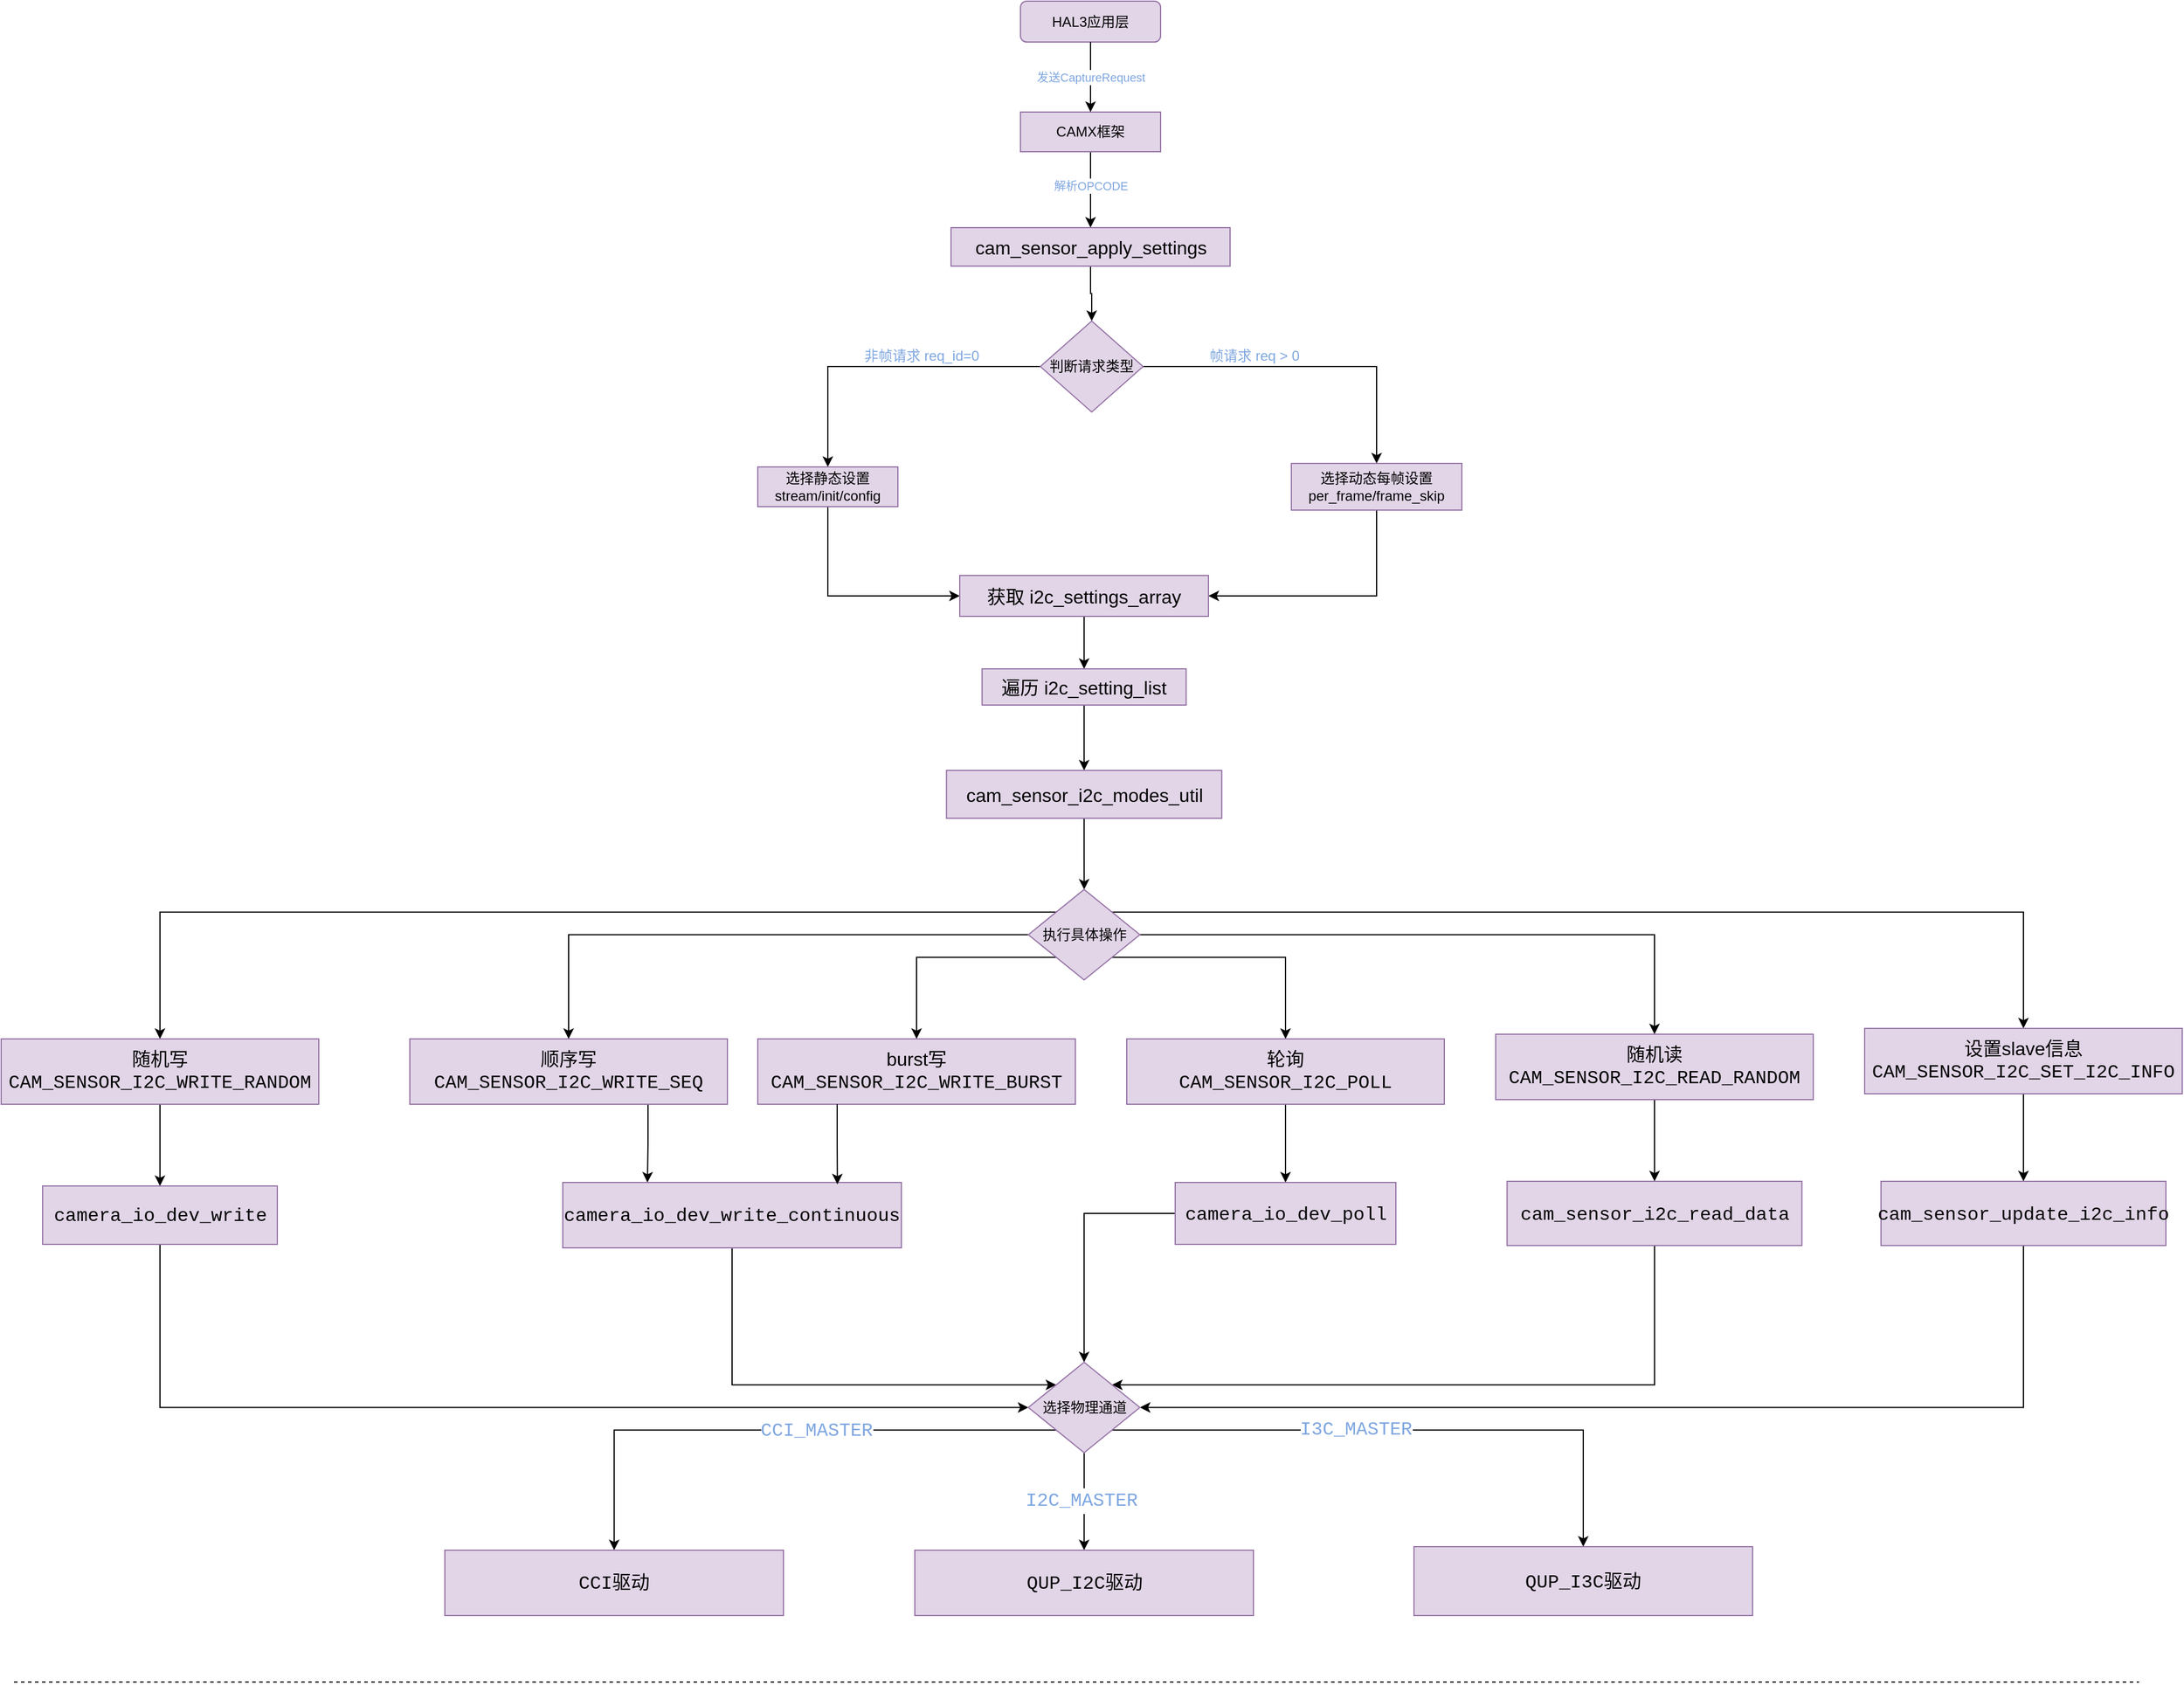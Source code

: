 <mxfile version="28.2.7">
  <diagram name="Page-1" id="c7558073-3199-34d8-9f00-42111426c3f3">
    <mxGraphModel dx="3293" dy="1447" grid="0" gridSize="10" guides="1" tooltips="1" connect="1" arrows="1" fold="1" page="0" pageScale="1" pageWidth="826" pageHeight="1169" background="none" math="0" shadow="0">
      <root>
        <mxCell id="0" />
        <mxCell id="1" parent="0" />
        <mxCell id="vUThGQG-6GFtNtN1PETl-96" value="HAL3应用层" style="rounded=1;whiteSpace=wrap;html=1;fillColor=#e1d5e7;strokeColor=#9673a6;" vertex="1" parent="1">
          <mxGeometry x="144" y="156" width="120" height="35" as="geometry" />
        </mxCell>
        <mxCell id="vUThGQG-6GFtNtN1PETl-111" value="" style="edgeStyle=orthogonalEdgeStyle;rounded=0;orthogonalLoop=1;jettySize=auto;html=1;" edge="1" parent="1" source="vUThGQG-6GFtNtN1PETl-99" target="vUThGQG-6GFtNtN1PETl-110">
          <mxGeometry relative="1" as="geometry" />
        </mxCell>
        <mxCell id="vUThGQG-6GFtNtN1PETl-112" value="&lt;font style=&quot;font-size: 10px; color: rgb(126, 166, 224);&quot;&gt;解析OPCODE&lt;/font&gt;" style="edgeLabel;html=1;align=center;verticalAlign=middle;resizable=0;points=[];" vertex="1" connectable="0" parent="vUThGQG-6GFtNtN1PETl-111">
          <mxGeometry x="-0.039" relative="1" as="geometry">
            <mxPoint y="-2" as="offset" />
          </mxGeometry>
        </mxCell>
        <mxCell id="vUThGQG-6GFtNtN1PETl-99" value="CAMX框架" style="whiteSpace=wrap;html=1;fillColor=#e1d5e7;strokeColor=#9673a6;rounded=0;" vertex="1" parent="1">
          <mxGeometry x="144" y="251" width="120" height="34" as="geometry" />
        </mxCell>
        <mxCell id="vUThGQG-6GFtNtN1PETl-102" value="" style="endArrow=classic;html=1;rounded=0;entryX=0.5;entryY=0;entryDx=0;entryDy=0;exitX=0.5;exitY=1;exitDx=0;exitDy=0;" edge="1" parent="1" source="vUThGQG-6GFtNtN1PETl-96" target="vUThGQG-6GFtNtN1PETl-99">
          <mxGeometry relative="1" as="geometry">
            <mxPoint x="220" y="216" as="sourcePoint" />
            <mxPoint x="380" y="216" as="targetPoint" />
          </mxGeometry>
        </mxCell>
        <mxCell id="vUThGQG-6GFtNtN1PETl-103" value="&lt;font style=&quot;font-size: 10px; color: rgb(126, 166, 224);&quot;&gt;发送CaptureRequest&lt;/font&gt;" style="edgeLabel;resizable=0;html=1;;align=center;verticalAlign=middle;" connectable="0" vertex="1" parent="vUThGQG-6GFtNtN1PETl-102">
          <mxGeometry relative="1" as="geometry" />
        </mxCell>
        <mxCell id="vUThGQG-6GFtNtN1PETl-115" value="" style="edgeStyle=orthogonalEdgeStyle;rounded=0;orthogonalLoop=1;jettySize=auto;html=1;" edge="1" parent="1" source="vUThGQG-6GFtNtN1PETl-110" target="vUThGQG-6GFtNtN1PETl-114">
          <mxGeometry relative="1" as="geometry" />
        </mxCell>
        <mxCell id="vUThGQG-6GFtNtN1PETl-110" value="&lt;div style=&quot;font-size: 16px; line-height: 22px; white-space: pre;&quot;&gt;&lt;font face=&quot;Helvetica&quot; style=&quot;color: rgb(0, 0, 0);&quot;&gt;cam_sensor_apply_settings&lt;/font&gt;&lt;/div&gt;" style="whiteSpace=wrap;html=1;fillColor=#e1d5e7;strokeColor=#9673a6;rounded=0;" vertex="1" parent="1">
          <mxGeometry x="84.5" y="350" width="239" height="33" as="geometry" />
        </mxCell>
        <mxCell id="vUThGQG-6GFtNtN1PETl-124" style="edgeStyle=orthogonalEdgeStyle;rounded=0;orthogonalLoop=1;jettySize=auto;html=1;entryX=0.5;entryY=0;entryDx=0;entryDy=0;exitX=0;exitY=0.5;exitDx=0;exitDy=0;" edge="1" parent="1" source="vUThGQG-6GFtNtN1PETl-114" target="vUThGQG-6GFtNtN1PETl-117">
          <mxGeometry relative="1" as="geometry" />
        </mxCell>
        <mxCell id="vUThGQG-6GFtNtN1PETl-182" value="&lt;span&gt;&lt;font style=&quot;color: rgb(126, 166, 224); font-size: 12px;&quot;&gt;非帧请求 req_id=0&lt;/font&gt;&lt;/span&gt;" style="edgeLabel;html=1;align=center;verticalAlign=middle;resizable=0;points=[];" vertex="1" connectable="0" parent="vUThGQG-6GFtNtN1PETl-124">
          <mxGeometry x="-0.147" relative="1" as="geometry">
            <mxPoint x="12" y="-9" as="offset" />
          </mxGeometry>
        </mxCell>
        <mxCell id="vUThGQG-6GFtNtN1PETl-190" style="edgeStyle=orthogonalEdgeStyle;rounded=0;orthogonalLoop=1;jettySize=auto;html=1;entryX=0.5;entryY=0;entryDx=0;entryDy=0;" edge="1" parent="1" source="vUThGQG-6GFtNtN1PETl-114" target="vUThGQG-6GFtNtN1PETl-118">
          <mxGeometry relative="1" as="geometry" />
        </mxCell>
        <mxCell id="vUThGQG-6GFtNtN1PETl-114" value="&lt;font&gt;判断请求类型&lt;/font&gt;" style="rhombus;whiteSpace=wrap;html=1;fillColor=#e1d5e7;strokeColor=#9673a6;rounded=0;" vertex="1" parent="1">
          <mxGeometry x="161" y="430" width="88" height="78" as="geometry" />
        </mxCell>
        <mxCell id="vUThGQG-6GFtNtN1PETl-130" style="edgeStyle=orthogonalEdgeStyle;rounded=0;orthogonalLoop=1;jettySize=auto;html=1;entryX=0;entryY=0.5;entryDx=0;entryDy=0;" edge="1" parent="1" source="vUThGQG-6GFtNtN1PETl-117" target="vUThGQG-6GFtNtN1PETl-129">
          <mxGeometry relative="1" as="geometry">
            <Array as="points">
              <mxPoint x="-21" y="665" />
            </Array>
          </mxGeometry>
        </mxCell>
        <mxCell id="vUThGQG-6GFtNtN1PETl-117" value="选择静态设置&lt;div&gt;stream/init/config&lt;/div&gt;" style="whiteSpace=wrap;html=1;fillColor=#e1d5e7;strokeColor=#9673a6;rounded=0;" vertex="1" parent="1">
          <mxGeometry x="-81" y="555" width="120" height="34" as="geometry" />
        </mxCell>
        <mxCell id="vUThGQG-6GFtNtN1PETl-191" style="edgeStyle=orthogonalEdgeStyle;rounded=0;orthogonalLoop=1;jettySize=auto;html=1;entryX=1;entryY=0.5;entryDx=0;entryDy=0;exitX=0.5;exitY=1;exitDx=0;exitDy=0;" edge="1" parent="1" source="vUThGQG-6GFtNtN1PETl-118" target="vUThGQG-6GFtNtN1PETl-129">
          <mxGeometry relative="1" as="geometry" />
        </mxCell>
        <mxCell id="vUThGQG-6GFtNtN1PETl-118" value="选择动态每帧设置&lt;div&gt;per_frame/frame_skip&lt;/div&gt;" style="whiteSpace=wrap;html=1;fillColor=#e1d5e7;strokeColor=#9673a6;rounded=0;" vertex="1" parent="1">
          <mxGeometry x="376" y="552" width="146" height="40" as="geometry" />
        </mxCell>
        <mxCell id="vUThGQG-6GFtNtN1PETl-133" value="" style="edgeStyle=orthogonalEdgeStyle;rounded=0;orthogonalLoop=1;jettySize=auto;html=1;" edge="1" parent="1" source="vUThGQG-6GFtNtN1PETl-129" target="vUThGQG-6GFtNtN1PETl-132">
          <mxGeometry relative="1" as="geometry" />
        </mxCell>
        <mxCell id="vUThGQG-6GFtNtN1PETl-129" value="&lt;div style=&quot;font-size: 16px; line-height: 22px; white-space: pre;&quot;&gt;获取 i2c_settings_array&lt;/div&gt;" style="whiteSpace=wrap;html=1;fillColor=#e1d5e7;strokeColor=#9673a6;rounded=0;" vertex="1" parent="1">
          <mxGeometry x="92" y="648" width="213" height="35" as="geometry" />
        </mxCell>
        <mxCell id="vUThGQG-6GFtNtN1PETl-135" value="" style="edgeStyle=orthogonalEdgeStyle;rounded=0;orthogonalLoop=1;jettySize=auto;html=1;" edge="1" parent="1" source="vUThGQG-6GFtNtN1PETl-132" target="vUThGQG-6GFtNtN1PETl-134">
          <mxGeometry relative="1" as="geometry" />
        </mxCell>
        <mxCell id="vUThGQG-6GFtNtN1PETl-132" value="&lt;font style=&quot;font-size: 16px;&quot;&gt;遍历 i2c_setting_list&lt;/font&gt;" style="whiteSpace=wrap;html=1;fillColor=#e1d5e7;strokeColor=#9673a6;rounded=0;" vertex="1" parent="1">
          <mxGeometry x="111.13" y="728" width="174.75" height="31" as="geometry" />
        </mxCell>
        <mxCell id="vUThGQG-6GFtNtN1PETl-137" value="" style="edgeStyle=orthogonalEdgeStyle;rounded=0;orthogonalLoop=1;jettySize=auto;html=1;" edge="1" parent="1" source="vUThGQG-6GFtNtN1PETl-134" target="vUThGQG-6GFtNtN1PETl-136">
          <mxGeometry relative="1" as="geometry" />
        </mxCell>
        <mxCell id="vUThGQG-6GFtNtN1PETl-134" value="&lt;font style=&quot;font-size: 16px;&quot;&gt;cam_sensor_i2c_modes_util&lt;/font&gt;" style="whiteSpace=wrap;html=1;fillColor=#e1d5e7;strokeColor=#9673a6;rounded=0;" vertex="1" parent="1">
          <mxGeometry x="80.63" y="815" width="235.75" height="41" as="geometry" />
        </mxCell>
        <mxCell id="vUThGQG-6GFtNtN1PETl-141" style="edgeStyle=orthogonalEdgeStyle;rounded=0;orthogonalLoop=1;jettySize=auto;html=1;exitX=0;exitY=0;exitDx=0;exitDy=0;entryX=0.5;entryY=0;entryDx=0;entryDy=0;" edge="1" parent="1" source="vUThGQG-6GFtNtN1PETl-136" target="vUThGQG-6GFtNtN1PETl-140">
          <mxGeometry relative="1" as="geometry" />
        </mxCell>
        <mxCell id="vUThGQG-6GFtNtN1PETl-143" style="edgeStyle=orthogonalEdgeStyle;rounded=0;orthogonalLoop=1;jettySize=auto;html=1;exitX=0;exitY=0.5;exitDx=0;exitDy=0;entryX=0.5;entryY=0;entryDx=0;entryDy=0;" edge="1" parent="1" source="vUThGQG-6GFtNtN1PETl-136" target="vUThGQG-6GFtNtN1PETl-142">
          <mxGeometry relative="1" as="geometry" />
        </mxCell>
        <mxCell id="vUThGQG-6GFtNtN1PETl-145" style="edgeStyle=orthogonalEdgeStyle;rounded=0;orthogonalLoop=1;jettySize=auto;html=1;exitX=0;exitY=1;exitDx=0;exitDy=0;entryX=0.5;entryY=0;entryDx=0;entryDy=0;" edge="1" parent="1" source="vUThGQG-6GFtNtN1PETl-136" target="vUThGQG-6GFtNtN1PETl-144">
          <mxGeometry relative="1" as="geometry">
            <Array as="points">
              <mxPoint x="55" y="975" />
            </Array>
          </mxGeometry>
        </mxCell>
        <mxCell id="vUThGQG-6GFtNtN1PETl-161" style="edgeStyle=orthogonalEdgeStyle;rounded=0;orthogonalLoop=1;jettySize=auto;html=1;exitX=1;exitY=1;exitDx=0;exitDy=0;entryX=0.5;entryY=0;entryDx=0;entryDy=0;" edge="1" parent="1" source="vUThGQG-6GFtNtN1PETl-136" target="vUThGQG-6GFtNtN1PETl-146">
          <mxGeometry relative="1" as="geometry">
            <Array as="points">
              <mxPoint x="371" y="975" />
            </Array>
          </mxGeometry>
        </mxCell>
        <mxCell id="vUThGQG-6GFtNtN1PETl-162" style="edgeStyle=orthogonalEdgeStyle;rounded=0;orthogonalLoop=1;jettySize=auto;html=1;entryX=0.5;entryY=0;entryDx=0;entryDy=0;" edge="1" parent="1" source="vUThGQG-6GFtNtN1PETl-136" target="vUThGQG-6GFtNtN1PETl-147">
          <mxGeometry relative="1" as="geometry" />
        </mxCell>
        <mxCell id="vUThGQG-6GFtNtN1PETl-163" style="edgeStyle=orthogonalEdgeStyle;rounded=0;orthogonalLoop=1;jettySize=auto;html=1;exitX=1;exitY=0;exitDx=0;exitDy=0;" edge="1" parent="1" source="vUThGQG-6GFtNtN1PETl-136" target="vUThGQG-6GFtNtN1PETl-148">
          <mxGeometry relative="1" as="geometry" />
        </mxCell>
        <mxCell id="vUThGQG-6GFtNtN1PETl-136" value="执行具体操作" style="rhombus;whiteSpace=wrap;html=1;fillColor=#e1d5e7;strokeColor=#9673a6;rounded=0;" vertex="1" parent="1">
          <mxGeometry x="150.75" y="917" width="95.5" height="77.5" as="geometry" />
        </mxCell>
        <mxCell id="vUThGQG-6GFtNtN1PETl-150" value="" style="edgeStyle=orthogonalEdgeStyle;rounded=0;orthogonalLoop=1;jettySize=auto;html=1;" edge="1" parent="1" source="vUThGQG-6GFtNtN1PETl-140" target="vUThGQG-6GFtNtN1PETl-149">
          <mxGeometry relative="1" as="geometry" />
        </mxCell>
        <mxCell id="vUThGQG-6GFtNtN1PETl-140" value="&lt;font style=&quot;font-size: 16px;&quot;&gt;随机写&lt;/font&gt;&lt;div&gt;&lt;font style=&quot;font-size: 16px; color: rgb(0, 0, 0);&quot;&gt;&lt;div style=&quot;font-family: Consolas, &amp;quot;Courier New&amp;quot;, monospace; line-height: 22px; white-space: pre;&quot;&gt;&lt;span&gt;CAM_SENSOR_I2C_WRITE_RANDOM&lt;/span&gt;&lt;/div&gt;&lt;/font&gt;&lt;/div&gt;" style="whiteSpace=wrap;html=1;fillColor=#e1d5e7;strokeColor=#9673a6;rounded=0;" vertex="1" parent="1">
          <mxGeometry x="-729" y="1045" width="272" height="56" as="geometry" />
        </mxCell>
        <mxCell id="vUThGQG-6GFtNtN1PETl-153" style="edgeStyle=orthogonalEdgeStyle;rounded=0;orthogonalLoop=1;jettySize=auto;html=1;exitX=0.75;exitY=1;exitDx=0;exitDy=0;entryX=0.25;entryY=0;entryDx=0;entryDy=0;" edge="1" parent="1" source="vUThGQG-6GFtNtN1PETl-142" target="vUThGQG-6GFtNtN1PETl-151">
          <mxGeometry relative="1" as="geometry" />
        </mxCell>
        <mxCell id="vUThGQG-6GFtNtN1PETl-142" value="&lt;span style=&quot;font-size: 16px;&quot;&gt;顺序写&lt;/span&gt;&lt;div&gt;&lt;div style=&quot;font-family: Consolas, &amp;quot;Courier New&amp;quot;, monospace; font-size: 16px; line-height: 22px; white-space: pre;&quot;&gt;&lt;span&gt;&lt;font style=&quot;color: rgb(0, 0, 0);&quot;&gt;CAM_SENSOR_I2C_WRITE_SEQ&lt;/font&gt;&lt;/span&gt;&lt;/div&gt;&lt;/div&gt;" style="whiteSpace=wrap;html=1;fillColor=#e1d5e7;strokeColor=#9673a6;rounded=0;" vertex="1" parent="1">
          <mxGeometry x="-379" y="1045" width="272" height="56" as="geometry" />
        </mxCell>
        <mxCell id="vUThGQG-6GFtNtN1PETl-144" value="&lt;span style=&quot;font-size: 16px;&quot;&gt;burst写&lt;/span&gt;&lt;div&gt;&lt;div style=&quot;font-family: Consolas, &amp;quot;Courier New&amp;quot;, monospace; font-size: 16px; line-height: 22px; white-space: pre;&quot;&gt;&lt;span&gt;&lt;font style=&quot;color: rgb(0, 0, 0);&quot;&gt;CAM_SENSOR_I2C_WRITE_BURST&lt;/font&gt;&lt;/span&gt;&lt;/div&gt;&lt;/div&gt;" style="whiteSpace=wrap;html=1;fillColor=#e1d5e7;strokeColor=#9673a6;rounded=0;" vertex="1" parent="1">
          <mxGeometry x="-81" y="1045" width="272" height="56" as="geometry" />
        </mxCell>
        <mxCell id="vUThGQG-6GFtNtN1PETl-156" value="" style="edgeStyle=orthogonalEdgeStyle;rounded=0;orthogonalLoop=1;jettySize=auto;html=1;" edge="1" parent="1" source="vUThGQG-6GFtNtN1PETl-146" target="vUThGQG-6GFtNtN1PETl-155">
          <mxGeometry relative="1" as="geometry" />
        </mxCell>
        <mxCell id="vUThGQG-6GFtNtN1PETl-146" value="&lt;span style=&quot;font-size: 16px;&quot;&gt;轮询&lt;/span&gt;&lt;br&gt;&lt;div&gt;&lt;font style=&quot;font-size: 16px; color: rgb(0, 0, 0);&quot;&gt;&lt;div style=&quot;font-family: Consolas, &amp;quot;Courier New&amp;quot;, monospace; line-height: 22px; white-space: pre;&quot;&gt;&lt;div style=&quot;line-height: 22px;&quot;&gt;&lt;span&gt;CAM_SENSOR_I2C_POLL&lt;/span&gt;&lt;/div&gt;&lt;/div&gt;&lt;/font&gt;&lt;/div&gt;" style="whiteSpace=wrap;html=1;fillColor=#e1d5e7;strokeColor=#9673a6;rounded=0;" vertex="1" parent="1">
          <mxGeometry x="235" y="1045" width="272" height="56" as="geometry" />
        </mxCell>
        <mxCell id="vUThGQG-6GFtNtN1PETl-158" value="" style="edgeStyle=orthogonalEdgeStyle;rounded=0;orthogonalLoop=1;jettySize=auto;html=1;" edge="1" parent="1" source="vUThGQG-6GFtNtN1PETl-147" target="vUThGQG-6GFtNtN1PETl-157">
          <mxGeometry relative="1" as="geometry" />
        </mxCell>
        <mxCell id="vUThGQG-6GFtNtN1PETl-147" value="&lt;span style=&quot;font-size: 16px;&quot;&gt;随机读&lt;/span&gt;&lt;br&gt;&lt;div&gt;&lt;font style=&quot;font-size: 16px; color: rgb(0, 0, 0);&quot;&gt;&lt;div style=&quot;font-family: Consolas, &amp;quot;Courier New&amp;quot;, monospace; line-height: 22px; white-space: pre;&quot;&gt;&lt;div style=&quot;line-height: 22px;&quot;&gt;&lt;div style=&quot;line-height: 22px;&quot;&gt;&lt;span&gt;CAM_SENSOR_I2C_READ_RANDOM&lt;/span&gt;&lt;/div&gt;&lt;/div&gt;&lt;/div&gt;&lt;/font&gt;&lt;/div&gt;" style="whiteSpace=wrap;html=1;fillColor=#e1d5e7;strokeColor=#9673a6;rounded=0;" vertex="1" parent="1">
          <mxGeometry x="551" y="1041" width="272" height="56" as="geometry" />
        </mxCell>
        <mxCell id="vUThGQG-6GFtNtN1PETl-160" value="" style="edgeStyle=orthogonalEdgeStyle;rounded=0;orthogonalLoop=1;jettySize=auto;html=1;" edge="1" parent="1" source="vUThGQG-6GFtNtN1PETl-148" target="vUThGQG-6GFtNtN1PETl-159">
          <mxGeometry relative="1" as="geometry" />
        </mxCell>
        <mxCell id="vUThGQG-6GFtNtN1PETl-148" value="&lt;span style=&quot;font-size: 16px;&quot;&gt;设置slave信息&lt;/span&gt;&lt;br&gt;&lt;div&gt;&lt;font style=&quot;font-size: 16px; color: rgb(0, 0, 0);&quot;&gt;&lt;div style=&quot;font-family: Consolas, &amp;quot;Courier New&amp;quot;, monospace; line-height: 22px; white-space: pre;&quot;&gt;&lt;div style=&quot;line-height: 22px;&quot;&gt;&lt;div style=&quot;line-height: 22px;&quot;&gt;&lt;div style=&quot;line-height: 22px;&quot;&gt;&lt;span&gt;CAM_SENSOR_I2C_SET_I2C_INFO&lt;/span&gt;&lt;/div&gt;&lt;/div&gt;&lt;/div&gt;&lt;/div&gt;&lt;/font&gt;&lt;/div&gt;" style="whiteSpace=wrap;html=1;fillColor=#e1d5e7;strokeColor=#9673a6;rounded=0;" vertex="1" parent="1">
          <mxGeometry x="867" y="1036" width="272" height="56" as="geometry" />
        </mxCell>
        <mxCell id="vUThGQG-6GFtNtN1PETl-166" style="edgeStyle=orthogonalEdgeStyle;rounded=0;orthogonalLoop=1;jettySize=auto;html=1;entryX=0;entryY=0.5;entryDx=0;entryDy=0;" edge="1" parent="1" source="vUThGQG-6GFtNtN1PETl-149" target="vUThGQG-6GFtNtN1PETl-164">
          <mxGeometry relative="1" as="geometry">
            <Array as="points">
              <mxPoint x="-593" y="1361" />
            </Array>
          </mxGeometry>
        </mxCell>
        <mxCell id="vUThGQG-6GFtNtN1PETl-149" value="&lt;div style=&quot;font-family: Consolas, &amp;quot;Courier New&amp;quot;, monospace; font-size: 16px; line-height: 22px; white-space: pre;&quot;&gt;&lt;span&gt;&lt;font style=&quot;color: rgb(0, 0, 0);&quot;&gt;camera_io_dev_write&lt;/font&gt;&lt;/span&gt;&lt;/div&gt;" style="whiteSpace=wrap;html=1;fillColor=#e1d5e7;strokeColor=#9673a6;rounded=0;" vertex="1" parent="1">
          <mxGeometry x="-693.5" y="1171" width="201" height="50" as="geometry" />
        </mxCell>
        <mxCell id="vUThGQG-6GFtNtN1PETl-165" style="edgeStyle=orthogonalEdgeStyle;rounded=0;orthogonalLoop=1;jettySize=auto;html=1;entryX=0;entryY=0;entryDx=0;entryDy=0;exitX=0.5;exitY=1;exitDx=0;exitDy=0;" edge="1" parent="1" source="vUThGQG-6GFtNtN1PETl-151" target="vUThGQG-6GFtNtN1PETl-164">
          <mxGeometry relative="1" as="geometry">
            <Array as="points">
              <mxPoint x="-103" y="1341" />
            </Array>
          </mxGeometry>
        </mxCell>
        <mxCell id="vUThGQG-6GFtNtN1PETl-151" value="&lt;div style=&quot;font-family: Consolas, &amp;quot;Courier New&amp;quot;, monospace; font-size: 16px; line-height: 22px; white-space: pre;&quot;&gt;&lt;span&gt;&lt;font style=&quot;color: rgb(0, 0, 0);&quot;&gt;camera_io_dev_write_continuous&lt;/font&gt;&lt;/span&gt;&lt;/div&gt;" style="whiteSpace=wrap;html=1;fillColor=#e1d5e7;strokeColor=#9673a6;rounded=0;" vertex="1" parent="1">
          <mxGeometry x="-248" y="1168" width="290" height="56" as="geometry" />
        </mxCell>
        <mxCell id="vUThGQG-6GFtNtN1PETl-154" style="edgeStyle=orthogonalEdgeStyle;rounded=0;orthogonalLoop=1;jettySize=auto;html=1;exitX=0.25;exitY=1;exitDx=0;exitDy=0;entryX=0.811;entryY=0.029;entryDx=0;entryDy=0;entryPerimeter=0;" edge="1" parent="1" source="vUThGQG-6GFtNtN1PETl-144" target="vUThGQG-6GFtNtN1PETl-151">
          <mxGeometry relative="1" as="geometry" />
        </mxCell>
        <mxCell id="vUThGQG-6GFtNtN1PETl-170" style="edgeStyle=orthogonalEdgeStyle;rounded=0;orthogonalLoop=1;jettySize=auto;html=1;entryX=0.5;entryY=0;entryDx=0;entryDy=0;" edge="1" parent="1" source="vUThGQG-6GFtNtN1PETl-155" target="vUThGQG-6GFtNtN1PETl-164">
          <mxGeometry relative="1" as="geometry" />
        </mxCell>
        <mxCell id="vUThGQG-6GFtNtN1PETl-155" value="&lt;div style=&quot;font-family: Consolas, &amp;quot;Courier New&amp;quot;, monospace; font-size: 16px; line-height: 22px; white-space: pre;&quot;&gt;&lt;span&gt;&lt;font style=&quot;color: rgb(0, 0, 0);&quot;&gt;camera_io_dev_poll&lt;/font&gt;&lt;/span&gt;&lt;/div&gt;" style="whiteSpace=wrap;html=1;fillColor=#e1d5e7;strokeColor=#9673a6;rounded=0;" vertex="1" parent="1">
          <mxGeometry x="276.5" y="1168" width="189" height="53" as="geometry" />
        </mxCell>
        <mxCell id="vUThGQG-6GFtNtN1PETl-171" style="edgeStyle=orthogonalEdgeStyle;rounded=0;orthogonalLoop=1;jettySize=auto;html=1;entryX=1;entryY=0;entryDx=0;entryDy=0;" edge="1" parent="1" source="vUThGQG-6GFtNtN1PETl-157" target="vUThGQG-6GFtNtN1PETl-164">
          <mxGeometry relative="1" as="geometry">
            <Array as="points">
              <mxPoint x="688" y="1341" />
            </Array>
          </mxGeometry>
        </mxCell>
        <mxCell id="vUThGQG-6GFtNtN1PETl-157" value="&lt;div style=&quot;font-family: Consolas, &amp;quot;Courier New&amp;quot;, monospace; font-size: 16px; line-height: 22px; white-space: pre;&quot;&gt;&lt;span&gt;&lt;font style=&quot;color: rgb(0, 0, 0);&quot;&gt;cam_sensor_i2c_read_data&lt;/font&gt;&lt;/span&gt;&lt;/div&gt;" style="whiteSpace=wrap;html=1;fillColor=#e1d5e7;strokeColor=#9673a6;rounded=0;" vertex="1" parent="1">
          <mxGeometry x="560.75" y="1167" width="252.5" height="55" as="geometry" />
        </mxCell>
        <mxCell id="vUThGQG-6GFtNtN1PETl-172" style="edgeStyle=orthogonalEdgeStyle;rounded=0;orthogonalLoop=1;jettySize=auto;html=1;entryX=1;entryY=0.5;entryDx=0;entryDy=0;" edge="1" parent="1" source="vUThGQG-6GFtNtN1PETl-159" target="vUThGQG-6GFtNtN1PETl-164">
          <mxGeometry relative="1" as="geometry">
            <Array as="points">
              <mxPoint x="1003" y="1361" />
            </Array>
          </mxGeometry>
        </mxCell>
        <mxCell id="vUThGQG-6GFtNtN1PETl-159" value="&lt;div style=&quot;font-family: Consolas, &amp;quot;Courier New&amp;quot;, monospace; font-size: 16px; line-height: 22px; white-space: pre;&quot;&gt;&lt;span&gt;&lt;font style=&quot;color: rgb(0, 0, 0);&quot;&gt;cam_sensor_update_i2c_info&lt;/font&gt;&lt;/span&gt;&lt;/div&gt;" style="whiteSpace=wrap;html=1;fillColor=#e1d5e7;strokeColor=#9673a6;rounded=0;" vertex="1" parent="1">
          <mxGeometry x="881" y="1167" width="244" height="55" as="geometry" />
        </mxCell>
        <mxCell id="vUThGQG-6GFtNtN1PETl-176" style="edgeStyle=orthogonalEdgeStyle;rounded=0;orthogonalLoop=1;jettySize=auto;html=1;exitX=0;exitY=1;exitDx=0;exitDy=0;entryX=0.5;entryY=0;entryDx=0;entryDy=0;" edge="1" parent="1" source="vUThGQG-6GFtNtN1PETl-164" target="vUThGQG-6GFtNtN1PETl-173">
          <mxGeometry relative="1" as="geometry" />
        </mxCell>
        <mxCell id="vUThGQG-6GFtNtN1PETl-177" value="&lt;div style=&quot;font-family: Consolas, &amp;quot;Courier New&amp;quot;, monospace; font-size: 16px; line-height: 22px; white-space-collapse: preserve;&quot;&gt;&lt;span&gt;&lt;font style=&quot;color: rgb(126, 166, 224);&quot;&gt;CCI_MASTER&lt;/font&gt;&lt;/span&gt;&lt;/div&gt;" style="edgeLabel;html=1;align=center;verticalAlign=middle;resizable=0;points=[];" vertex="1" connectable="0" parent="vUThGQG-6GFtNtN1PETl-176">
          <mxGeometry x="-0.142" relative="1" as="geometry">
            <mxPoint x="1" as="offset" />
          </mxGeometry>
        </mxCell>
        <mxCell id="vUThGQG-6GFtNtN1PETl-178" style="edgeStyle=orthogonalEdgeStyle;rounded=0;orthogonalLoop=1;jettySize=auto;html=1;" edge="1" parent="1" source="vUThGQG-6GFtNtN1PETl-164" target="vUThGQG-6GFtNtN1PETl-174">
          <mxGeometry relative="1" as="geometry" />
        </mxCell>
        <mxCell id="vUThGQG-6GFtNtN1PETl-179" value="&lt;div style=&quot;font-family: Consolas, &amp;quot;Courier New&amp;quot;, monospace; font-size: 16px; line-height: 22px; white-space-collapse: preserve;&quot;&gt;&lt;span&gt;&lt;font style=&quot;color: rgb(126, 166, 224);&quot;&gt;I2C_MASTER&lt;/font&gt;&lt;/span&gt;&lt;/div&gt;" style="edgeLabel;html=1;align=center;verticalAlign=middle;resizable=0;points=[];" vertex="1" connectable="0" parent="vUThGQG-6GFtNtN1PETl-178">
          <mxGeometry x="-0.06" y="-3" relative="1" as="geometry">
            <mxPoint y="1" as="offset" />
          </mxGeometry>
        </mxCell>
        <mxCell id="vUThGQG-6GFtNtN1PETl-180" style="edgeStyle=orthogonalEdgeStyle;rounded=0;orthogonalLoop=1;jettySize=auto;html=1;exitX=1;exitY=1;exitDx=0;exitDy=0;" edge="1" parent="1" source="vUThGQG-6GFtNtN1PETl-164" target="vUThGQG-6GFtNtN1PETl-175">
          <mxGeometry relative="1" as="geometry" />
        </mxCell>
        <mxCell id="vUThGQG-6GFtNtN1PETl-181" value="&lt;div style=&quot;font-family: Consolas, &amp;quot;Courier New&amp;quot;, monospace; font-size: 16px; line-height: 22px; white-space-collapse: preserve;&quot;&gt;&lt;div style=&quot;line-height: 22px;&quot;&gt;&lt;span&gt;&lt;font style=&quot;color: rgb(126, 166, 224);&quot;&gt;I3C_MASTER&lt;/font&gt;&lt;/span&gt;&lt;/div&gt;&lt;/div&gt;" style="edgeLabel;html=1;align=center;verticalAlign=middle;resizable=0;points=[];" vertex="1" connectable="0" parent="vUThGQG-6GFtNtN1PETl-180">
          <mxGeometry x="-0.183" y="-4" relative="1" as="geometry">
            <mxPoint x="3" y="-5" as="offset" />
          </mxGeometry>
        </mxCell>
        <mxCell id="vUThGQG-6GFtNtN1PETl-164" value="选择物理通道" style="rhombus;whiteSpace=wrap;html=1;fillColor=#e1d5e7;strokeColor=#9673a6;rounded=0;" vertex="1" parent="1">
          <mxGeometry x="150.75" y="1322" width="95.5" height="77.5" as="geometry" />
        </mxCell>
        <mxCell id="vUThGQG-6GFtNtN1PETl-173" value="&lt;div style=&quot;font-family: Consolas, &amp;quot;Courier New&amp;quot;, monospace; font-size: 16px; line-height: 22px; white-space: pre;&quot;&gt;&lt;span&gt;&lt;font style=&quot;color: rgb(0, 0, 0);&quot;&gt;CCI驱动&lt;/font&gt;&lt;/span&gt;&lt;/div&gt;" style="whiteSpace=wrap;html=1;fillColor=#e1d5e7;strokeColor=#9673a6;rounded=0;" vertex="1" parent="1">
          <mxGeometry x="-349" y="1483" width="290" height="56" as="geometry" />
        </mxCell>
        <mxCell id="vUThGQG-6GFtNtN1PETl-174" value="&lt;div style=&quot;font-family: Consolas, &amp;quot;Courier New&amp;quot;, monospace; font-size: 16px; line-height: 22px; white-space: pre;&quot;&gt;&lt;span&gt;&lt;font style=&quot;color: rgb(0, 0, 0);&quot;&gt;QUP_I2C驱动&lt;/font&gt;&lt;/span&gt;&lt;/div&gt;" style="whiteSpace=wrap;html=1;fillColor=#e1d5e7;strokeColor=#9673a6;rounded=0;" vertex="1" parent="1">
          <mxGeometry x="53.5" y="1483" width="290" height="56" as="geometry" />
        </mxCell>
        <mxCell id="vUThGQG-6GFtNtN1PETl-175" value="&lt;div style=&quot;font-family: Consolas, &amp;quot;Courier New&amp;quot;, monospace; font-size: 16px; line-height: 22px; white-space: pre;&quot;&gt;&lt;span&gt;&lt;font style=&quot;color: rgb(0, 0, 0);&quot;&gt;QUP_I3C驱动&lt;/font&gt;&lt;/span&gt;&lt;/div&gt;" style="whiteSpace=wrap;html=1;fillColor=#e1d5e7;strokeColor=#9673a6;rounded=0;" vertex="1" parent="1">
          <mxGeometry x="481" y="1480" width="290" height="59" as="geometry" />
        </mxCell>
        <mxCell id="vUThGQG-6GFtNtN1PETl-187" value="&lt;span&gt;&lt;font style=&quot;color: rgb(126, 166, 224);&quot;&gt;帧请求 req &amp;gt; 0&lt;/font&gt;&lt;/span&gt;" style="text;html=1;whiteSpace=wrap;strokeColor=none;fillColor=none;align=center;verticalAlign=middle;rounded=0;" vertex="1" parent="1">
          <mxGeometry x="294" y="445" width="101" height="30" as="geometry" />
        </mxCell>
        <mxCell id="vUThGQG-6GFtNtN1PETl-194" value="" style="endArrow=none;dashed=1;html=1;rounded=0;" edge="1" parent="1">
          <mxGeometry width="50" height="50" relative="1" as="geometry">
            <mxPoint x="-718" y="1596" as="sourcePoint" />
            <mxPoint x="1102" y="1596" as="targetPoint" />
          </mxGeometry>
        </mxCell>
      </root>
    </mxGraphModel>
  </diagram>
</mxfile>
